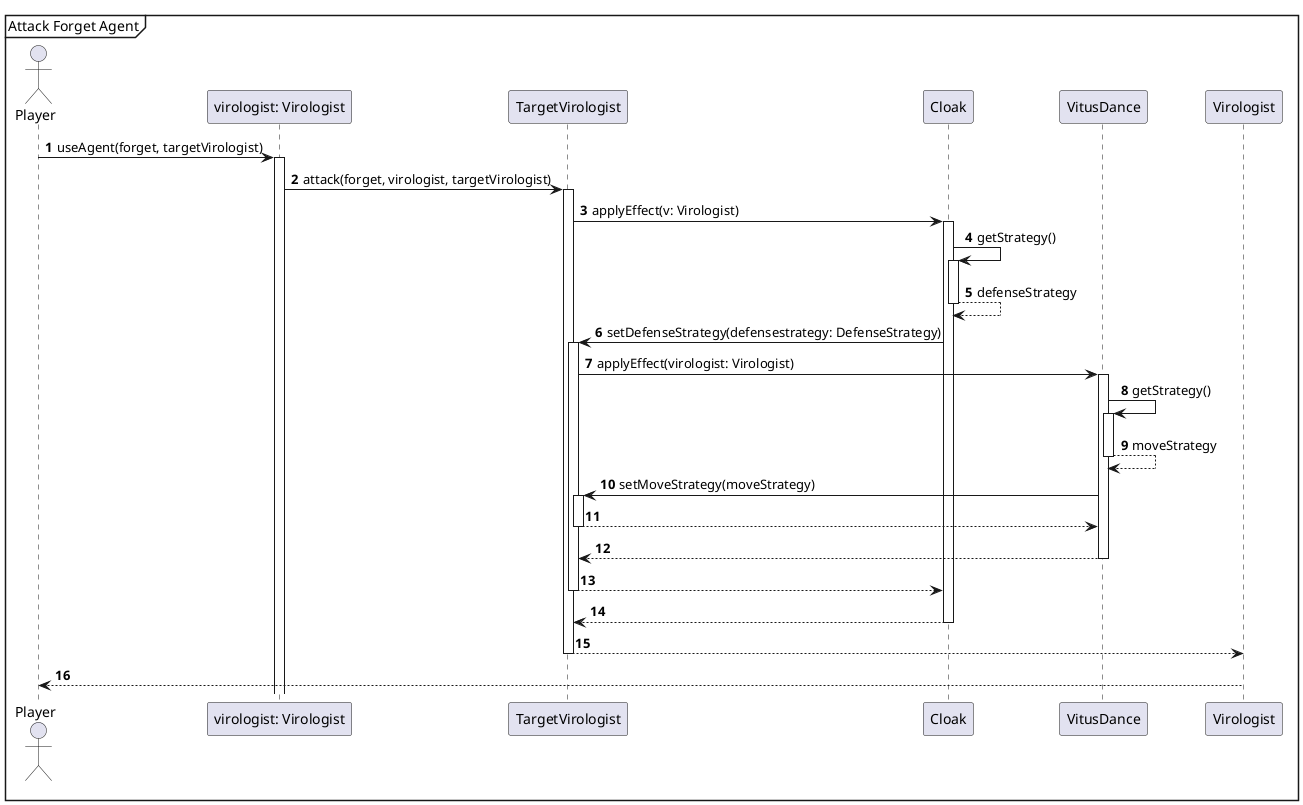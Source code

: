 @startuml
'https://plantuml.com/sequence-diagram

autonumber

mainframe Attack Forget Agent

actor Player

Player -> "virologist: Virologist"++: useAgent(forget, targetVirologist)
"virologist: Virologist" -> TargetVirologist++: attack(forget, virologist, targetVirologist)
TargetVirologist -> Cloak++ : applyEffect(v: Virologist)

Cloak -> Cloak++ : getStrategy()
Cloak --> Cloak-- : defenseStrategy

Cloak -> TargetVirologist++: setDefenseStrategy(defensestrategy: DefenseStrategy)

TargetVirologist -> VitusDance++ : applyEffect(virologist: Virologist)

   VitusDance -> VitusDance++ : getStrategy()
   VitusDance --> VitusDance-- : moveStrategy

   VitusDance -> TargetVirologist++: setMoveStrategy(moveStrategy)
   TargetVirologist --> VitusDance--

   VitusDance --> TargetVirologist--


TargetVirologist --> Cloak --
Cloak --> TargetVirologist --


TargetVirologist --> Virologist --

Virologist --> Player --
@enduml